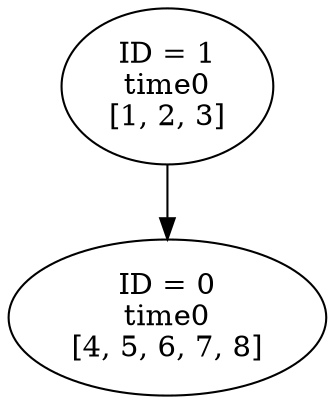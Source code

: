 // sccGraph0
digraph {
	1 [label="ID = 1
time0
[1, 2, 3]"]
	0 [label="ID = 0
time0
[4, 5, 6, 7, 8]"]
	1 -> 0
}
